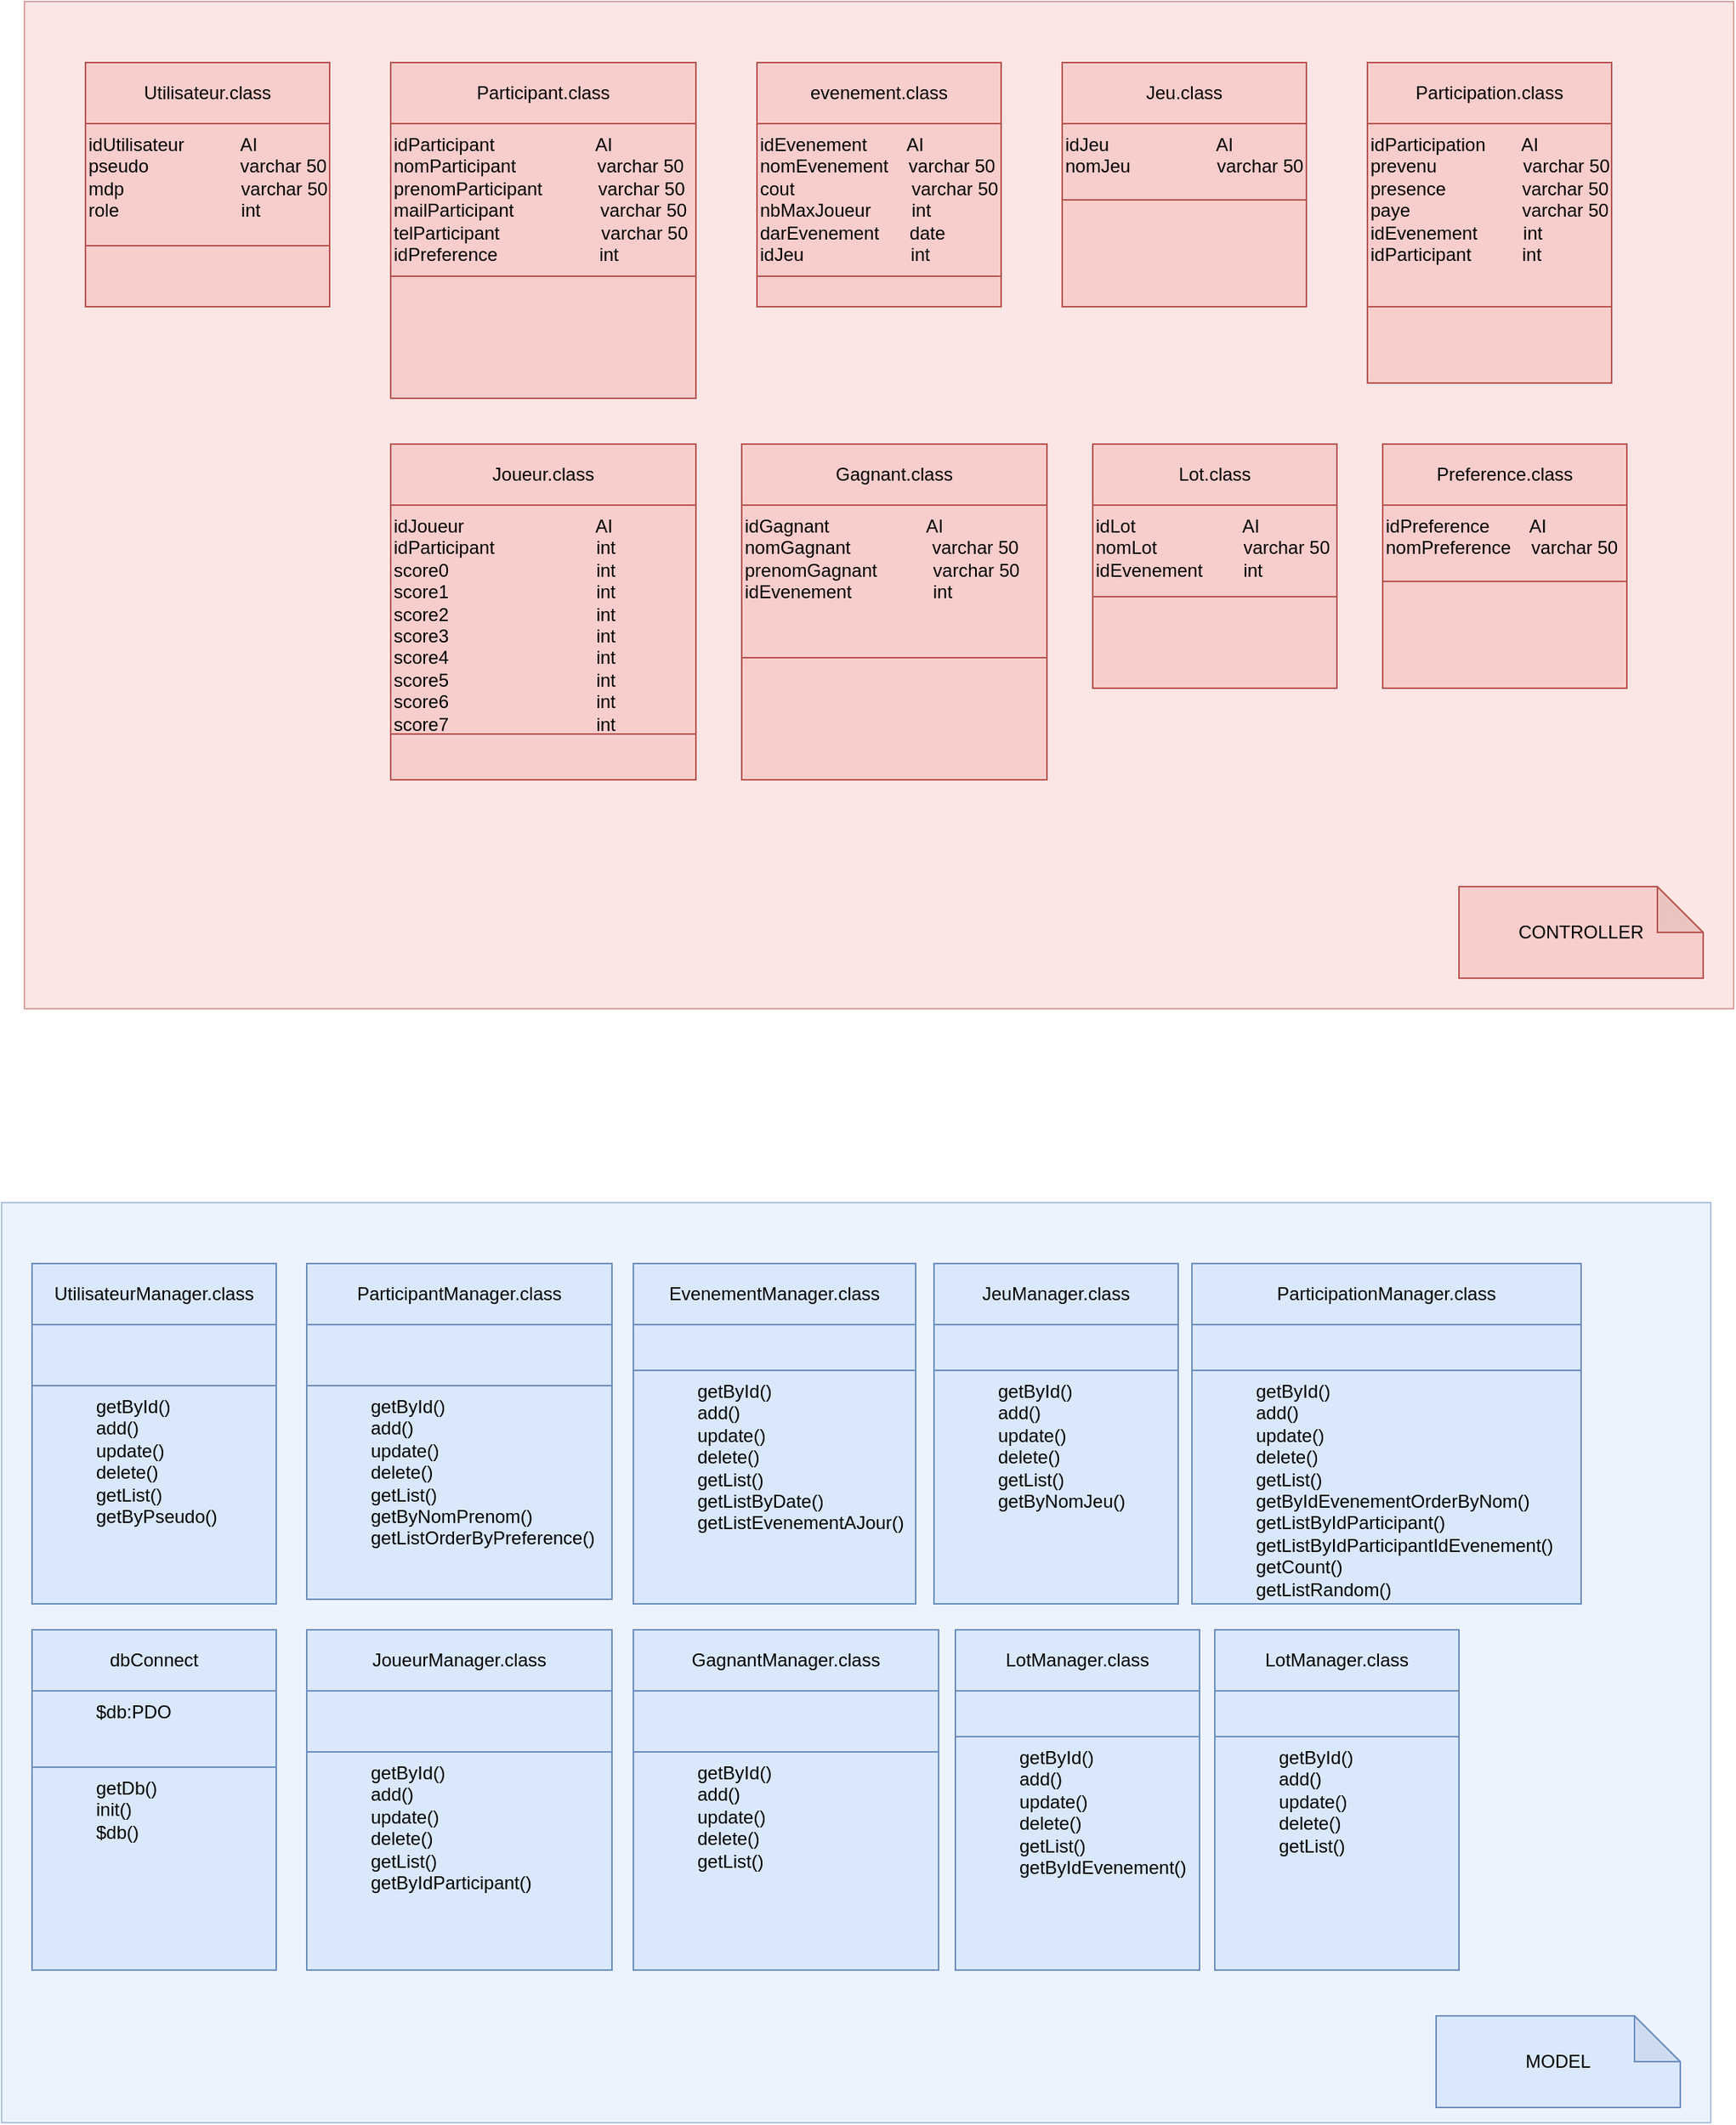 <mxfile version="13.5.3" type="device"><diagram id="eGBsbiB47nG0ovHRGZu-" name="Page-1"><mxGraphModel dx="1422" dy="745" grid="1" gridSize="10" guides="1" tooltips="1" connect="1" arrows="1" fold="1" page="1" pageScale="1" pageWidth="1169" pageHeight="827" math="0" shadow="0"><root><mxCell id="0"/><mxCell id="1" parent="0"/><mxCell id="q2K3PrzGbkKLV8-65asI-1" value="" style="rounded=0;whiteSpace=wrap;html=1;fillColor=#f8cecc;strokeColor=#b85450;opacity=50;" parent="1" vertex="1"><mxGeometry x="40" y="40" width="1120" height="660" as="geometry"/></mxCell><mxCell id="q2K3PrzGbkKLV8-65asI-2" value="" style="rounded=0;whiteSpace=wrap;html=1;fillColor=#dae8fc;strokeColor=#6c8ebf;opacity=50;" parent="1" vertex="1"><mxGeometry x="25" y="827" width="1120" height="603" as="geometry"/></mxCell><mxCell id="q2K3PrzGbkKLV8-65asI-3" value="" style="rounded=0;whiteSpace=wrap;html=1;fillColor=#f8cecc;strokeColor=#b85450;" parent="1" vertex="1"><mxGeometry x="80" y="80" width="160" height="160" as="geometry"/></mxCell><mxCell id="q2K3PrzGbkKLV8-65asI-4" value="Utilisateur.class" style="rounded=0;whiteSpace=wrap;html=1;fillColor=#f8cecc;strokeColor=#b85450;" parent="1" vertex="1"><mxGeometry x="80" y="80" width="160" height="40" as="geometry"/></mxCell><mxCell id="q2K3PrzGbkKLV8-65asI-5" value="idUtilisateur&amp;nbsp; &amp;nbsp; &amp;nbsp; &amp;nbsp; &amp;nbsp; &amp;nbsp;AI&lt;br&gt;pseudo&amp;nbsp; &amp;nbsp; &amp;nbsp; &amp;nbsp; &amp;nbsp; &amp;nbsp; &amp;nbsp; &amp;nbsp; &amp;nbsp; varchar 50&lt;br&gt;mdp&amp;nbsp; &amp;nbsp; &amp;nbsp; &amp;nbsp; &amp;nbsp; &amp;nbsp; &amp;nbsp; &amp;nbsp; &amp;nbsp; &amp;nbsp; &amp;nbsp; &amp;nbsp;varchar 50&lt;br&gt;role&amp;nbsp; &amp;nbsp; &amp;nbsp; &amp;nbsp; &amp;nbsp; &amp;nbsp; &amp;nbsp; &amp;nbsp; &amp;nbsp; &amp;nbsp; &amp;nbsp; &amp;nbsp; int" style="rounded=0;whiteSpace=wrap;html=1;fillColor=#f8cecc;strokeColor=#b85450;align=left;verticalAlign=top;" parent="1" vertex="1"><mxGeometry x="80" y="120" width="160" height="80" as="geometry"/></mxCell><mxCell id="q2K3PrzGbkKLV8-65asI-6" value="" style="rounded=0;whiteSpace=wrap;html=1;fillColor=#f8cecc;strokeColor=#b85450;" parent="1" vertex="1"><mxGeometry x="280" y="80" width="200" height="220" as="geometry"/></mxCell><mxCell id="q2K3PrzGbkKLV8-65asI-7" value="Participant.class" style="rounded=0;whiteSpace=wrap;html=1;fillColor=#f8cecc;strokeColor=#b85450;" parent="1" vertex="1"><mxGeometry x="280" y="80" width="200" height="40" as="geometry"/></mxCell><mxCell id="q2K3PrzGbkKLV8-65asI-8" value="idParticipant&amp;nbsp; &amp;nbsp; &amp;nbsp; &amp;nbsp; &amp;nbsp; &amp;nbsp; &amp;nbsp; &amp;nbsp; &amp;nbsp; &amp;nbsp; AI&lt;br&gt;nomParticipant&amp;nbsp; &amp;nbsp; &amp;nbsp; &amp;nbsp; &amp;nbsp; &amp;nbsp; &amp;nbsp; &amp;nbsp; varchar 50&lt;br&gt;prenomParticipant&amp;nbsp; &amp;nbsp; &amp;nbsp; &amp;nbsp; &amp;nbsp; &amp;nbsp;varchar 50&lt;br&gt;mailParticipant&amp;nbsp; &amp;nbsp; &amp;nbsp; &amp;nbsp; &amp;nbsp; &amp;nbsp; &amp;nbsp; &amp;nbsp; &amp;nbsp;varchar 50&lt;br&gt;telParticipant&amp;nbsp; &amp;nbsp; &amp;nbsp; &amp;nbsp; &amp;nbsp; &amp;nbsp; &amp;nbsp; &amp;nbsp; &amp;nbsp; &amp;nbsp; varchar 50&lt;br&gt;idPreference&amp;nbsp; &amp;nbsp; &amp;nbsp; &amp;nbsp; &amp;nbsp; &amp;nbsp; &amp;nbsp; &amp;nbsp; &amp;nbsp; &amp;nbsp; int" style="rounded=0;whiteSpace=wrap;html=1;fillColor=#f8cecc;strokeColor=#b85450;align=left;verticalAlign=top;" parent="1" vertex="1"><mxGeometry x="280" y="120" width="200" height="100" as="geometry"/></mxCell><mxCell id="q2K3PrzGbkKLV8-65asI-9" value="" style="rounded=0;whiteSpace=wrap;html=1;fillColor=#f8cecc;strokeColor=#b85450;" parent="1" vertex="1"><mxGeometry x="520" y="80" width="160" height="160" as="geometry"/></mxCell><mxCell id="q2K3PrzGbkKLV8-65asI-10" value="evenement.class" style="rounded=0;whiteSpace=wrap;html=1;fillColor=#f8cecc;strokeColor=#b85450;" parent="1" vertex="1"><mxGeometry x="520" y="80" width="160" height="40" as="geometry"/></mxCell><mxCell id="q2K3PrzGbkKLV8-65asI-11" value="idE&lt;span style=&quot;text-align: center&quot;&gt;venement&lt;/span&gt;&amp;nbsp; &amp;nbsp; &amp;nbsp; &amp;nbsp; AI&lt;br&gt;nomE&lt;span style=&quot;text-align: center&quot;&gt;venement&lt;/span&gt;&amp;nbsp; &amp;nbsp; varchar 50&lt;br&gt;cout&amp;nbsp; &amp;nbsp; &amp;nbsp; &amp;nbsp; &amp;nbsp; &amp;nbsp; &amp;nbsp; &amp;nbsp; &amp;nbsp; &amp;nbsp; &amp;nbsp; &amp;nbsp;varchar 50&lt;br&gt;nbMaxJoueur&amp;nbsp; &amp;nbsp; &amp;nbsp; &amp;nbsp; int&lt;br&gt;darEvenement&amp;nbsp; &amp;nbsp; &amp;nbsp; date&lt;br&gt;idJeu&amp;nbsp; &amp;nbsp; &amp;nbsp; &amp;nbsp; &amp;nbsp; &amp;nbsp; &amp;nbsp; &amp;nbsp; &amp;nbsp; &amp;nbsp; &amp;nbsp;int" style="rounded=0;whiteSpace=wrap;html=1;fillColor=#f8cecc;strokeColor=#b85450;align=left;verticalAlign=top;" parent="1" vertex="1"><mxGeometry x="520" y="120" width="160" height="100" as="geometry"/></mxCell><mxCell id="q2K3PrzGbkKLV8-65asI-12" value="" style="rounded=0;whiteSpace=wrap;html=1;fillColor=#f8cecc;strokeColor=#b85450;" parent="1" vertex="1"><mxGeometry x="720" y="80" width="160" height="160" as="geometry"/></mxCell><mxCell id="q2K3PrzGbkKLV8-65asI-13" value="Jeu.class" style="rounded=0;whiteSpace=wrap;html=1;fillColor=#f8cecc;strokeColor=#b85450;" parent="1" vertex="1"><mxGeometry x="720" y="80" width="160" height="40" as="geometry"/></mxCell><mxCell id="q2K3PrzGbkKLV8-65asI-14" value="idJeu&amp;nbsp; &amp;nbsp; &amp;nbsp; &amp;nbsp; &amp;nbsp; &amp;nbsp; &amp;nbsp; &amp;nbsp; &amp;nbsp; &amp;nbsp; &amp;nbsp;AI&lt;br&gt;nomJeu&amp;nbsp; &amp;nbsp; &amp;nbsp; &amp;nbsp; &amp;nbsp; &amp;nbsp; &amp;nbsp; &amp;nbsp; &amp;nbsp;varchar 50" style="rounded=0;whiteSpace=wrap;html=1;fillColor=#f8cecc;strokeColor=#b85450;align=left;verticalAlign=top;" parent="1" vertex="1"><mxGeometry x="720" y="120" width="160" height="50" as="geometry"/></mxCell><mxCell id="q2K3PrzGbkKLV8-65asI-15" value="" style="rounded=0;whiteSpace=wrap;html=1;fillColor=#f8cecc;strokeColor=#b85450;" parent="1" vertex="1"><mxGeometry x="920" y="80" width="160" height="210" as="geometry"/></mxCell><mxCell id="q2K3PrzGbkKLV8-65asI-16" value="Participation.class" style="rounded=0;whiteSpace=wrap;html=1;fillColor=#f8cecc;strokeColor=#b85450;" parent="1" vertex="1"><mxGeometry x="920" y="80" width="160" height="40" as="geometry"/></mxCell><mxCell id="q2K3PrzGbkKLV8-65asI-17" value="id&lt;span style=&quot;text-align: center&quot;&gt;Participation&lt;/span&gt;&amp;nbsp; &amp;nbsp; &amp;nbsp; &amp;nbsp;AI&lt;br&gt;prevenu&amp;nbsp; &amp;nbsp; &amp;nbsp; &amp;nbsp; &amp;nbsp; &amp;nbsp; &amp;nbsp; &amp;nbsp; &amp;nbsp;varchar 50&lt;br&gt;presence&amp;nbsp; &amp;nbsp; &amp;nbsp; &amp;nbsp; &amp;nbsp; &amp;nbsp; &amp;nbsp; &amp;nbsp;varchar 50&lt;br&gt;paye&amp;nbsp; &amp;nbsp; &amp;nbsp; &amp;nbsp; &amp;nbsp; &amp;nbsp; &amp;nbsp; &amp;nbsp; &amp;nbsp; &amp;nbsp; &amp;nbsp; varchar 50&lt;br&gt;idE&lt;span style=&quot;text-align: center&quot;&gt;venement&lt;/span&gt;&amp;nbsp; &amp;nbsp; &amp;nbsp; &amp;nbsp;&amp;nbsp; int&lt;br&gt;idParticipant&amp;nbsp; &amp;nbsp; &amp;nbsp; &amp;nbsp; &amp;nbsp; int" style="rounded=0;whiteSpace=wrap;html=1;fillColor=#f8cecc;strokeColor=#b85450;align=left;verticalAlign=top;" parent="1" vertex="1"><mxGeometry x="920" y="120" width="160" height="120" as="geometry"/></mxCell><mxCell id="q2K3PrzGbkKLV8-65asI-18" style="edgeStyle=orthogonalEdgeStyle;rounded=0;orthogonalLoop=1;jettySize=auto;html=1;exitX=0.5;exitY=1;exitDx=0;exitDy=0;" parent="1" source="q2K3PrzGbkKLV8-65asI-6" target="q2K3PrzGbkKLV8-65asI-6" edge="1"><mxGeometry relative="1" as="geometry"/></mxCell><mxCell id="q2K3PrzGbkKLV8-65asI-19" value="CONTROLLER" style="shape=note;whiteSpace=wrap;html=1;backgroundOutline=1;darkOpacity=0.05;fillColor=#f8cecc;strokeColor=#b85450;" parent="1" vertex="1"><mxGeometry x="980" y="620" width="160" height="60" as="geometry"/></mxCell><mxCell id="q2K3PrzGbkKLV8-65asI-20" value="" style="rounded=0;whiteSpace=wrap;html=1;fillColor=#dae8fc;strokeColor=#6c8ebf;" parent="1" vertex="1"><mxGeometry x="45" y="867" width="160" height="160" as="geometry"/></mxCell><mxCell id="q2K3PrzGbkKLV8-65asI-21" value="UtilisateurManager.class" style="rounded=0;whiteSpace=wrap;html=1;fillColor=#dae8fc;strokeColor=#6c8ebf;" parent="1" vertex="1"><mxGeometry x="45" y="867" width="160" height="40" as="geometry"/></mxCell><mxCell id="q2K3PrzGbkKLV8-65asI-22" value="" style="rounded=0;whiteSpace=wrap;html=1;fillColor=#dae8fc;strokeColor=#6c8ebf;" parent="1" vertex="1"><mxGeometry x="225" y="867" width="200" height="220" as="geometry"/></mxCell><mxCell id="q2K3PrzGbkKLV8-65asI-23" value="ParticipantManager.class" style="rounded=0;whiteSpace=wrap;html=1;fillColor=#dae8fc;strokeColor=#6c8ebf;" parent="1" vertex="1"><mxGeometry x="225" y="867" width="200" height="40" as="geometry"/></mxCell><mxCell id="q2K3PrzGbkKLV8-65asI-24" value="" style="rounded=0;whiteSpace=wrap;html=1;fillColor=#dae8fc;strokeColor=#6c8ebf;" parent="1" vertex="1"><mxGeometry x="439" y="867" width="185" height="160" as="geometry"/></mxCell><mxCell id="q2K3PrzGbkKLV8-65asI-25" value="EvenementManager.class" style="rounded=0;whiteSpace=wrap;html=1;fillColor=#dae8fc;strokeColor=#6c8ebf;" parent="1" vertex="1"><mxGeometry x="439" y="867" width="185" height="40" as="geometry"/></mxCell><mxCell id="q2K3PrzGbkKLV8-65asI-26" value="" style="rounded=0;whiteSpace=wrap;html=1;fillColor=#dae8fc;strokeColor=#6c8ebf;" parent="1" vertex="1"><mxGeometry x="636" y="867" width="160" height="160" as="geometry"/></mxCell><mxCell id="q2K3PrzGbkKLV8-65asI-27" value="JeuManager.class" style="rounded=0;whiteSpace=wrap;html=1;fillColor=#dae8fc;strokeColor=#6c8ebf;" parent="1" vertex="1"><mxGeometry x="636" y="867" width="160" height="40" as="geometry"/></mxCell><mxCell id="q2K3PrzGbkKLV8-65asI-28" value="" style="rounded=0;whiteSpace=wrap;html=1;fillColor=#dae8fc;strokeColor=#6c8ebf;" parent="1" vertex="1"><mxGeometry x="805" y="867" width="255" height="160" as="geometry"/></mxCell><mxCell id="q2K3PrzGbkKLV8-65asI-29" value="ParticipationManager.class" style="rounded=0;whiteSpace=wrap;html=1;fillColor=#dae8fc;strokeColor=#6c8ebf;" parent="1" vertex="1"><mxGeometry x="805" y="867" width="255" height="40" as="geometry"/></mxCell><mxCell id="q2K3PrzGbkKLV8-65asI-30" value="&lt;blockquote style=&quot;margin: 0 0 0 40px ; border: none ; padding: 0px&quot;&gt;getById()&lt;br&gt;add()&lt;br&gt;update()&lt;br&gt;delete()&lt;br&gt;getList()&lt;br&gt;getByPseudo()&lt;/blockquote&gt;" style="rounded=0;whiteSpace=wrap;html=1;fillColor=#dae8fc;strokeColor=#6c8ebf;align=left;verticalAlign=top;" parent="1" vertex="1"><mxGeometry x="45" y="947" width="160" height="143" as="geometry"/></mxCell><mxCell id="q2K3PrzGbkKLV8-65asI-31" value="&lt;blockquote style=&quot;margin: 0 0 0 40px ; border: none ; padding: 0px&quot;&gt;getById()&lt;br&gt;add()&lt;br&gt;update()&lt;br&gt;delete()&lt;br&gt;getList()&lt;/blockquote&gt;&lt;blockquote style=&quot;margin: 0 0 0 40px ; border: none ; padding: 0px&quot;&gt;getByNomPrenom()&lt;/blockquote&gt;&lt;blockquote style=&quot;margin: 0 0 0 40px ; border: none ; padding: 0px&quot;&gt;getListOrderByPreference()&lt;br&gt;&lt;br&gt;&lt;/blockquote&gt;" style="rounded=0;whiteSpace=wrap;html=1;fillColor=#dae8fc;strokeColor=#6c8ebf;align=left;verticalAlign=top;" parent="1" vertex="1"><mxGeometry x="225" y="947" width="200" height="140" as="geometry"/></mxCell><mxCell id="q2K3PrzGbkKLV8-65asI-32" value="&lt;blockquote style=&quot;margin: 0 0 0 40px ; border: none ; padding: 0px&quot;&gt;getById()&lt;br&gt;add()&lt;br&gt;update()&lt;br&gt;delete()&lt;br&gt;getList()&lt;/blockquote&gt;&lt;blockquote style=&quot;margin: 0 0 0 40px ; border: none ; padding: 0px&quot;&gt;getListByDate()&lt;/blockquote&gt;&lt;blockquote style=&quot;margin: 0 0 0 40px ; border: none ; padding: 0px&quot;&gt;getListEvenementAJour()&lt;/blockquote&gt;&lt;blockquote style=&quot;margin: 0 0 0 40px ; border: none ; padding: 0px&quot;&gt;&lt;br&gt;&lt;br&gt;&lt;/blockquote&gt;" style="rounded=0;whiteSpace=wrap;html=1;fillColor=#dae8fc;strokeColor=#6c8ebf;align=left;verticalAlign=top;" parent="1" vertex="1"><mxGeometry x="439" y="937" width="185" height="153" as="geometry"/></mxCell><mxCell id="q2K3PrzGbkKLV8-65asI-33" value="&lt;blockquote style=&quot;margin: 0 0 0 40px ; border: none ; padding: 0px&quot;&gt;getById()&lt;br&gt;add()&lt;br&gt;update()&lt;br&gt;delete()&lt;br&gt;getList()&lt;/blockquote&gt;&lt;blockquote style=&quot;margin: 0 0 0 40px ; border: none ; padding: 0px&quot;&gt;getByNomJeu()&lt;/blockquote&gt;&lt;blockquote style=&quot;margin: 0 0 0 40px ; border: none ; padding: 0px&quot;&gt;&lt;br&gt;&lt;br&gt;&lt;/blockquote&gt;" style="rounded=0;whiteSpace=wrap;html=1;fillColor=#dae8fc;strokeColor=#6c8ebf;align=left;verticalAlign=top;" parent="1" vertex="1"><mxGeometry x="636" y="937" width="160" height="153" as="geometry"/></mxCell><mxCell id="q2K3PrzGbkKLV8-65asI-34" value="&lt;blockquote style=&quot;margin: 0 0 0 40px ; border: none ; padding: 0px&quot;&gt;getById()&lt;br&gt;add()&lt;br&gt;update()&lt;br&gt;delete()&lt;br&gt;getList()&lt;/blockquote&gt;&lt;blockquote style=&quot;margin: 0 0 0 40px ; border: none ; padding: 0px&quot;&gt;getByIdEvenementOrderByNom()&lt;br&gt;getListByIdParticipant()&lt;/blockquote&gt;&lt;blockquote style=&quot;margin: 0 0 0 40px ; border: none ; padding: 0px&quot;&gt;getListByIdParticipantIdEvenement()&lt;/blockquote&gt;&lt;blockquote style=&quot;margin: 0 0 0 40px ; border: none ; padding: 0px&quot;&gt;getCount()&lt;/blockquote&gt;&lt;blockquote style=&quot;margin: 0 0 0 40px ; border: none ; padding: 0px&quot;&gt;getListRandom()&lt;/blockquote&gt;" style="rounded=0;whiteSpace=wrap;html=1;fillColor=#dae8fc;strokeColor=#6c8ebf;align=left;verticalAlign=top;" parent="1" vertex="1"><mxGeometry x="805" y="937" width="255" height="153" as="geometry"/></mxCell><mxCell id="q2K3PrzGbkKLV8-65asI-36" value="dbConnect" style="rounded=0;whiteSpace=wrap;html=1;fillColor=#dae8fc;strokeColor=#6c8ebf;" parent="1" vertex="1"><mxGeometry x="45" y="1107" width="160" height="40" as="geometry"/></mxCell><mxCell id="q2K3PrzGbkKLV8-65asI-38" value="&lt;blockquote style=&quot;margin: 0 0 0 40px ; border: none ; padding: 0px&quot;&gt;getDb()&lt;/blockquote&gt;&lt;blockquote style=&quot;margin: 0 0 0 40px ; border: none ; padding: 0px&quot;&gt;init()&lt;/blockquote&gt;&lt;blockquote style=&quot;margin: 0 0 0 40px ; border: none ; padding: 0px&quot;&gt;$db()&lt;/blockquote&gt;" style="rounded=0;whiteSpace=wrap;html=1;fillColor=#dae8fc;strokeColor=#6c8ebf;align=left;verticalAlign=top;" parent="1" vertex="1"><mxGeometry x="45" y="1197" width="160" height="133" as="geometry"/></mxCell><mxCell id="q2K3PrzGbkKLV8-65asI-39" value="&lt;blockquote style=&quot;margin: 0 0 0 40px ; border: none ; padding: 0px&quot;&gt;$db:PDO&lt;/blockquote&gt;" style="rounded=0;whiteSpace=wrap;html=1;fillColor=#dae8fc;strokeColor=#6c8ebf;align=left;verticalAlign=top;" parent="1" vertex="1"><mxGeometry x="45" y="1147" width="160" height="50" as="geometry"/></mxCell><mxCell id="q2K3PrzGbkKLV8-65asI-40" value="MODEL" style="shape=note;whiteSpace=wrap;html=1;backgroundOutline=1;darkOpacity=0.05;fillColor=#dae8fc;strokeColor=#6c8ebf;" parent="1" vertex="1"><mxGeometry x="965" y="1360" width="160" height="60" as="geometry"/></mxCell><mxCell id="q2K3PrzGbkKLV8-65asI-43" value="" style="rounded=0;whiteSpace=wrap;html=1;fillColor=#f8cecc;strokeColor=#b85450;" parent="1" vertex="1"><mxGeometry x="280" y="330" width="200" height="220" as="geometry"/></mxCell><mxCell id="q2K3PrzGbkKLV8-65asI-44" value="Joueur.class" style="rounded=0;whiteSpace=wrap;html=1;fillColor=#f8cecc;strokeColor=#b85450;" parent="1" vertex="1"><mxGeometry x="280" y="330" width="200" height="40" as="geometry"/></mxCell><mxCell id="q2K3PrzGbkKLV8-65asI-45" value="id&lt;span style=&quot;text-align: center&quot;&gt;Joueur&amp;nbsp; &amp;nbsp; &amp;nbsp; &lt;/span&gt;&amp;nbsp; &amp;nbsp; &amp;nbsp; &amp;nbsp; &amp;nbsp; &amp;nbsp; &amp;nbsp; &amp;nbsp; &amp;nbsp; &amp;nbsp; AI&lt;br&gt;idParticipant&amp;nbsp; &amp;nbsp; &amp;nbsp; &amp;nbsp; &amp;nbsp; &amp;nbsp; &amp;nbsp; &amp;nbsp; &amp;nbsp; &amp;nbsp; int&lt;br&gt;score0&amp;nbsp; &amp;nbsp; &amp;nbsp; &amp;nbsp; &amp;nbsp; &amp;nbsp; &amp;nbsp; &amp;nbsp; &amp;nbsp; &amp;nbsp; &amp;nbsp; &amp;nbsp; &amp;nbsp; &amp;nbsp; &amp;nbsp;int&lt;br&gt;score1&amp;nbsp; &amp;nbsp; &amp;nbsp; &amp;nbsp; &amp;nbsp; &amp;nbsp; &amp;nbsp; &amp;nbsp; &amp;nbsp; &amp;nbsp; &amp;nbsp; &amp;nbsp; &amp;nbsp; &amp;nbsp; &amp;nbsp;int&lt;br&gt;score2&amp;nbsp; &amp;nbsp; &amp;nbsp; &amp;nbsp; &amp;nbsp; &amp;nbsp; &amp;nbsp; &amp;nbsp; &amp;nbsp; &amp;nbsp; &amp;nbsp; &amp;nbsp; &amp;nbsp; &amp;nbsp; &amp;nbsp;int&lt;br&gt;score3&amp;nbsp; &amp;nbsp; &amp;nbsp; &amp;nbsp; &amp;nbsp; &amp;nbsp; &amp;nbsp; &amp;nbsp; &amp;nbsp; &amp;nbsp; &amp;nbsp; &amp;nbsp; &amp;nbsp; &amp;nbsp; &amp;nbsp;int&lt;br&gt;score4&amp;nbsp; &amp;nbsp; &amp;nbsp; &amp;nbsp; &amp;nbsp; &amp;nbsp; &amp;nbsp; &amp;nbsp; &amp;nbsp; &amp;nbsp; &amp;nbsp; &amp;nbsp; &amp;nbsp; &amp;nbsp; &amp;nbsp;int&lt;br&gt;score5&amp;nbsp; &amp;nbsp; &amp;nbsp; &amp;nbsp; &amp;nbsp; &amp;nbsp; &amp;nbsp; &amp;nbsp; &amp;nbsp; &amp;nbsp; &amp;nbsp; &amp;nbsp; &amp;nbsp; &amp;nbsp; &amp;nbsp;int&lt;br&gt;score6&amp;nbsp; &amp;nbsp; &amp;nbsp; &amp;nbsp; &amp;nbsp; &amp;nbsp; &amp;nbsp; &amp;nbsp; &amp;nbsp; &amp;nbsp; &amp;nbsp; &amp;nbsp; &amp;nbsp; &amp;nbsp; &amp;nbsp;int&lt;br&gt;score7&amp;nbsp; &amp;nbsp; &amp;nbsp; &amp;nbsp; &amp;nbsp; &amp;nbsp; &amp;nbsp; &amp;nbsp; &amp;nbsp; &amp;nbsp; &amp;nbsp; &amp;nbsp; &amp;nbsp; &amp;nbsp; &amp;nbsp;int" style="rounded=0;whiteSpace=wrap;html=1;fillColor=#f8cecc;strokeColor=#b85450;align=left;verticalAlign=top;" parent="1" vertex="1"><mxGeometry x="280" y="370" width="200" height="150" as="geometry"/></mxCell><mxCell id="q2K3PrzGbkKLV8-65asI-46" value="" style="rounded=0;whiteSpace=wrap;html=1;fillColor=#f8cecc;strokeColor=#b85450;" parent="1" vertex="1"><mxGeometry x="510" y="330" width="200" height="220" as="geometry"/></mxCell><mxCell id="q2K3PrzGbkKLV8-65asI-47" value="Gagnant.class" style="rounded=0;whiteSpace=wrap;html=1;fillColor=#f8cecc;strokeColor=#b85450;" parent="1" vertex="1"><mxGeometry x="510" y="330" width="200" height="40" as="geometry"/></mxCell><mxCell id="q2K3PrzGbkKLV8-65asI-48" value="id&lt;span style=&quot;text-align: center&quot;&gt;Gagnant&lt;/span&gt;&amp;nbsp; &amp;nbsp; &amp;nbsp; &amp;nbsp; &amp;nbsp; &amp;nbsp; &amp;nbsp; &amp;nbsp; &amp;nbsp; &amp;nbsp;AI&lt;br&gt;nom&lt;span style=&quot;text-align: center&quot;&gt;Gagnant&lt;/span&gt;&amp;nbsp; &amp;nbsp; &amp;nbsp; &amp;nbsp; &amp;nbsp; &amp;nbsp; &amp;nbsp; &amp;nbsp; varchar 50&lt;br&gt;prenom&lt;span style=&quot;text-align: center&quot;&gt;Gagnant&lt;/span&gt;&amp;nbsp; &amp;nbsp; &amp;nbsp; &amp;nbsp; &amp;nbsp; &amp;nbsp;varchar 50&lt;br&gt;idEvenement&amp;nbsp; &amp;nbsp; &amp;nbsp; &amp;nbsp; &amp;nbsp; &amp;nbsp; &amp;nbsp; &amp;nbsp; int" style="rounded=0;whiteSpace=wrap;html=1;fillColor=#f8cecc;strokeColor=#b85450;align=left;verticalAlign=top;" parent="1" vertex="1"><mxGeometry x="510" y="370" width="200" height="100" as="geometry"/></mxCell><mxCell id="q2K3PrzGbkKLV8-65asI-49" value="" style="rounded=0;whiteSpace=wrap;html=1;fillColor=#f8cecc;strokeColor=#b85450;" parent="1" vertex="1"><mxGeometry x="740" y="330" width="160" height="160" as="geometry"/></mxCell><mxCell id="q2K3PrzGbkKLV8-65asI-50" value="Lot.class" style="rounded=0;whiteSpace=wrap;html=1;fillColor=#f8cecc;strokeColor=#b85450;" parent="1" vertex="1"><mxGeometry x="740" y="330" width="160" height="40" as="geometry"/></mxCell><mxCell id="q2K3PrzGbkKLV8-65asI-51" value="idLot&amp;nbsp; &amp;nbsp; &amp;nbsp; &amp;nbsp; &amp;nbsp; &amp;nbsp; &amp;nbsp; &amp;nbsp; &amp;nbsp; &amp;nbsp; &amp;nbsp;AI&lt;br&gt;nomLot&amp;nbsp; &amp;nbsp; &amp;nbsp; &amp;nbsp; &amp;nbsp; &amp;nbsp; &amp;nbsp; &amp;nbsp; &amp;nbsp;varchar 50&lt;br&gt;idEvenement&amp;nbsp; &amp;nbsp; &amp;nbsp; &amp;nbsp; int&amp;nbsp;" style="rounded=0;whiteSpace=wrap;html=1;fillColor=#f8cecc;strokeColor=#b85450;align=left;verticalAlign=top;" parent="1" vertex="1"><mxGeometry x="740" y="370" width="160" height="60" as="geometry"/></mxCell><mxCell id="q2K3PrzGbkKLV8-65asI-52" value="" style="rounded=0;whiteSpace=wrap;html=1;fillColor=#f8cecc;strokeColor=#b85450;" parent="1" vertex="1"><mxGeometry x="930" y="330" width="160" height="160" as="geometry"/></mxCell><mxCell id="q2K3PrzGbkKLV8-65asI-53" value="Preference.class" style="rounded=0;whiteSpace=wrap;html=1;fillColor=#f8cecc;strokeColor=#b85450;" parent="1" vertex="1"><mxGeometry x="930" y="330" width="160" height="40" as="geometry"/></mxCell><mxCell id="q2K3PrzGbkKLV8-65asI-54" value="idPreference&amp;nbsp; &amp;nbsp; &amp;nbsp; &amp;nbsp; AI&lt;br&gt;nomPreference&amp;nbsp; &amp;nbsp; varchar 50" style="rounded=0;whiteSpace=wrap;html=1;fillColor=#f8cecc;strokeColor=#b85450;align=left;verticalAlign=top;" parent="1" vertex="1"><mxGeometry x="930" y="370" width="160" height="50" as="geometry"/></mxCell><mxCell id="Tlg0Hx-28T-8d9jtC6a1-5" value="" style="rounded=0;whiteSpace=wrap;html=1;fillColor=#dae8fc;strokeColor=#6c8ebf;" vertex="1" parent="1"><mxGeometry x="439" y="1107" width="200" height="220" as="geometry"/></mxCell><mxCell id="Tlg0Hx-28T-8d9jtC6a1-7" value="&lt;blockquote style=&quot;margin: 0 0 0 40px ; border: none ; padding: 0px&quot;&gt;getById()&lt;br&gt;add()&lt;br&gt;update()&lt;br&gt;delete()&lt;br&gt;getList()&lt;br&gt;&lt;br&gt;&lt;/blockquote&gt;" style="rounded=0;whiteSpace=wrap;html=1;fillColor=#dae8fc;strokeColor=#6c8ebf;align=left;verticalAlign=top;" vertex="1" parent="1"><mxGeometry x="439" y="1187" width="200" height="143" as="geometry"/></mxCell><mxCell id="Tlg0Hx-28T-8d9jtC6a1-11" value="GagnantManager.class" style="rounded=0;whiteSpace=wrap;html=1;fillColor=#dae8fc;strokeColor=#6c8ebf;" vertex="1" parent="1"><mxGeometry x="439" y="1107" width="200" height="40" as="geometry"/></mxCell><mxCell id="Tlg0Hx-28T-8d9jtC6a1-12" value="" style="rounded=0;whiteSpace=wrap;html=1;fillColor=#dae8fc;strokeColor=#6c8ebf;" vertex="1" parent="1"><mxGeometry x="225" y="1107" width="200" height="220" as="geometry"/></mxCell><mxCell id="Tlg0Hx-28T-8d9jtC6a1-13" value="JoueurManager.class" style="rounded=0;whiteSpace=wrap;html=1;fillColor=#dae8fc;strokeColor=#6c8ebf;" vertex="1" parent="1"><mxGeometry x="225" y="1107" width="200" height="40" as="geometry"/></mxCell><mxCell id="Tlg0Hx-28T-8d9jtC6a1-14" value="&lt;blockquote style=&quot;margin: 0 0 0 40px ; border: none ; padding: 0px&quot;&gt;getById()&lt;br&gt;add()&lt;br&gt;update()&lt;br&gt;delete()&lt;br&gt;getList()&lt;/blockquote&gt;&lt;blockquote style=&quot;margin: 0 0 0 40px ; border: none ; padding: 0px&quot;&gt;getByIdParticipant()&lt;br&gt;&lt;br&gt;&lt;/blockquote&gt;" style="rounded=0;whiteSpace=wrap;html=1;fillColor=#dae8fc;strokeColor=#6c8ebf;align=left;verticalAlign=top;" vertex="1" parent="1"><mxGeometry x="225" y="1187" width="200" height="143" as="geometry"/></mxCell><mxCell id="Tlg0Hx-28T-8d9jtC6a1-15" value="" style="rounded=0;whiteSpace=wrap;html=1;fillColor=#dae8fc;strokeColor=#6c8ebf;" vertex="1" parent="1"><mxGeometry x="650" y="1107" width="160" height="160" as="geometry"/></mxCell><mxCell id="Tlg0Hx-28T-8d9jtC6a1-16" value="LotManager.class" style="rounded=0;whiteSpace=wrap;html=1;fillColor=#dae8fc;strokeColor=#6c8ebf;" vertex="1" parent="1"><mxGeometry x="650" y="1107" width="160" height="40" as="geometry"/></mxCell><mxCell id="Tlg0Hx-28T-8d9jtC6a1-17" value="&lt;blockquote style=&quot;margin: 0 0 0 40px ; border: none ; padding: 0px&quot;&gt;getById()&lt;br&gt;add()&lt;br&gt;update()&lt;br&gt;delete()&lt;br&gt;getList()&lt;/blockquote&gt;&lt;blockquote style=&quot;margin: 0 0 0 40px ; border: none ; padding: 0px&quot;&gt;getByIdEvenement()&lt;/blockquote&gt;&lt;blockquote style=&quot;margin: 0 0 0 40px ; border: none ; padding: 0px&quot;&gt;&lt;br&gt;&lt;br&gt;&lt;/blockquote&gt;" style="rounded=0;whiteSpace=wrap;html=1;fillColor=#dae8fc;strokeColor=#6c8ebf;align=left;verticalAlign=top;" vertex="1" parent="1"><mxGeometry x="650" y="1177" width="160" height="153" as="geometry"/></mxCell><mxCell id="Tlg0Hx-28T-8d9jtC6a1-18" value="" style="rounded=0;whiteSpace=wrap;html=1;fillColor=#dae8fc;strokeColor=#6c8ebf;" vertex="1" parent="1"><mxGeometry x="820" y="1107" width="160" height="160" as="geometry"/></mxCell><mxCell id="Tlg0Hx-28T-8d9jtC6a1-19" value="LotManager.class" style="rounded=0;whiteSpace=wrap;html=1;fillColor=#dae8fc;strokeColor=#6c8ebf;" vertex="1" parent="1"><mxGeometry x="820" y="1107" width="160" height="40" as="geometry"/></mxCell><mxCell id="Tlg0Hx-28T-8d9jtC6a1-20" value="&lt;blockquote style=&quot;margin: 0 0 0 40px ; border: none ; padding: 0px&quot;&gt;getById()&lt;br&gt;add()&lt;br&gt;update()&lt;br&gt;delete()&lt;br&gt;getList()&lt;/blockquote&gt;&lt;blockquote style=&quot;margin: 0 0 0 40px ; border: none ; padding: 0px&quot;&gt;&lt;br&gt;&lt;br&gt;&lt;/blockquote&gt;" style="rounded=0;whiteSpace=wrap;html=1;fillColor=#dae8fc;strokeColor=#6c8ebf;align=left;verticalAlign=top;" vertex="1" parent="1"><mxGeometry x="820" y="1177" width="160" height="153" as="geometry"/></mxCell></root></mxGraphModel></diagram></mxfile>
